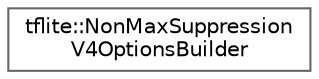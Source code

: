 digraph "Graphical Class Hierarchy"
{
 // LATEX_PDF_SIZE
  bgcolor="transparent";
  edge [fontname=Helvetica,fontsize=10,labelfontname=Helvetica,labelfontsize=10];
  node [fontname=Helvetica,fontsize=10,shape=box,height=0.2,width=0.4];
  rankdir="LR";
  Node0 [id="Node000000",label="tflite::NonMaxSuppression\lV4OptionsBuilder",height=0.2,width=0.4,color="grey40", fillcolor="white", style="filled",URL="$structtflite_1_1_non_max_suppression_v4_options_builder.html",tooltip=" "];
}
